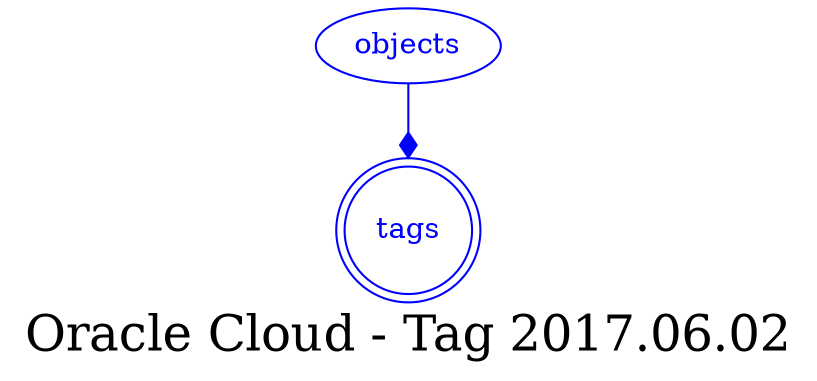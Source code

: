 digraph LexiconGraph {
graph[label="Oracle Cloud - Tag 2017.06.02", fontsize=24]
splines=true
"tags" [color=blue, fontcolor=blue, shape=doublecircle]
"objects" -> "tags" [color=blue, fontcolor=blue, arrowhead=diamond, arrowtail=none]
"objects" [color=blue, fontcolor=blue, shape=ellipse]
}
